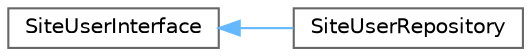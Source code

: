 digraph "Graphical Class Hierarchy"
{
 // LATEX_PDF_SIZE
  bgcolor="transparent";
  edge [fontname=Helvetica,fontsize=10,labelfontname=Helvetica,labelfontsize=10];
  node [fontname=Helvetica,fontsize=10,shape=box,height=0.2,width=0.4];
  rankdir="LR";
  Node0 [id="Node000000",label="SiteUserInterface",height=0.2,width=0.4,color="grey40", fillcolor="white", style="filled",URL="$interface_app_1_1_repositories_1_1_interfaces_1_1_site_user_interface.html",tooltip=" "];
  Node0 -> Node1 [id="edge440_Node000000_Node000001",dir="back",color="steelblue1",style="solid",tooltip=" "];
  Node1 [id="Node000001",label="SiteUserRepository",height=0.2,width=0.4,color="grey40", fillcolor="white", style="filled",URL="$class_app_1_1_repositories_1_1_user_1_1_site_user_repository.html",tooltip=" "];
}
